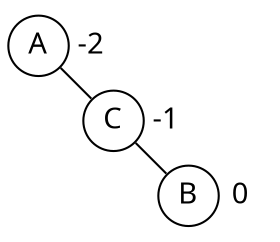 graph G {
    layout=neato;
    node[shape=circle, fixedsize=true, width=0.40, fontname="sans"];

    A       [pos="-0.50, 0.50!"];
    A_label [pos="-0.15, 0.50!", shape=plaintext, label="-2"];

    C       [pos=" 0.00, 0.00!"];
    C_label [pos=" 0.35, 0.00!", shape=plaintext, label="-1"];

    B       [pos=" 0.50,-0.50!"];
    B_label [pos=" 0.85,-0.50!", shape=plaintext, label="0"];

    A -- C -- B;
}
